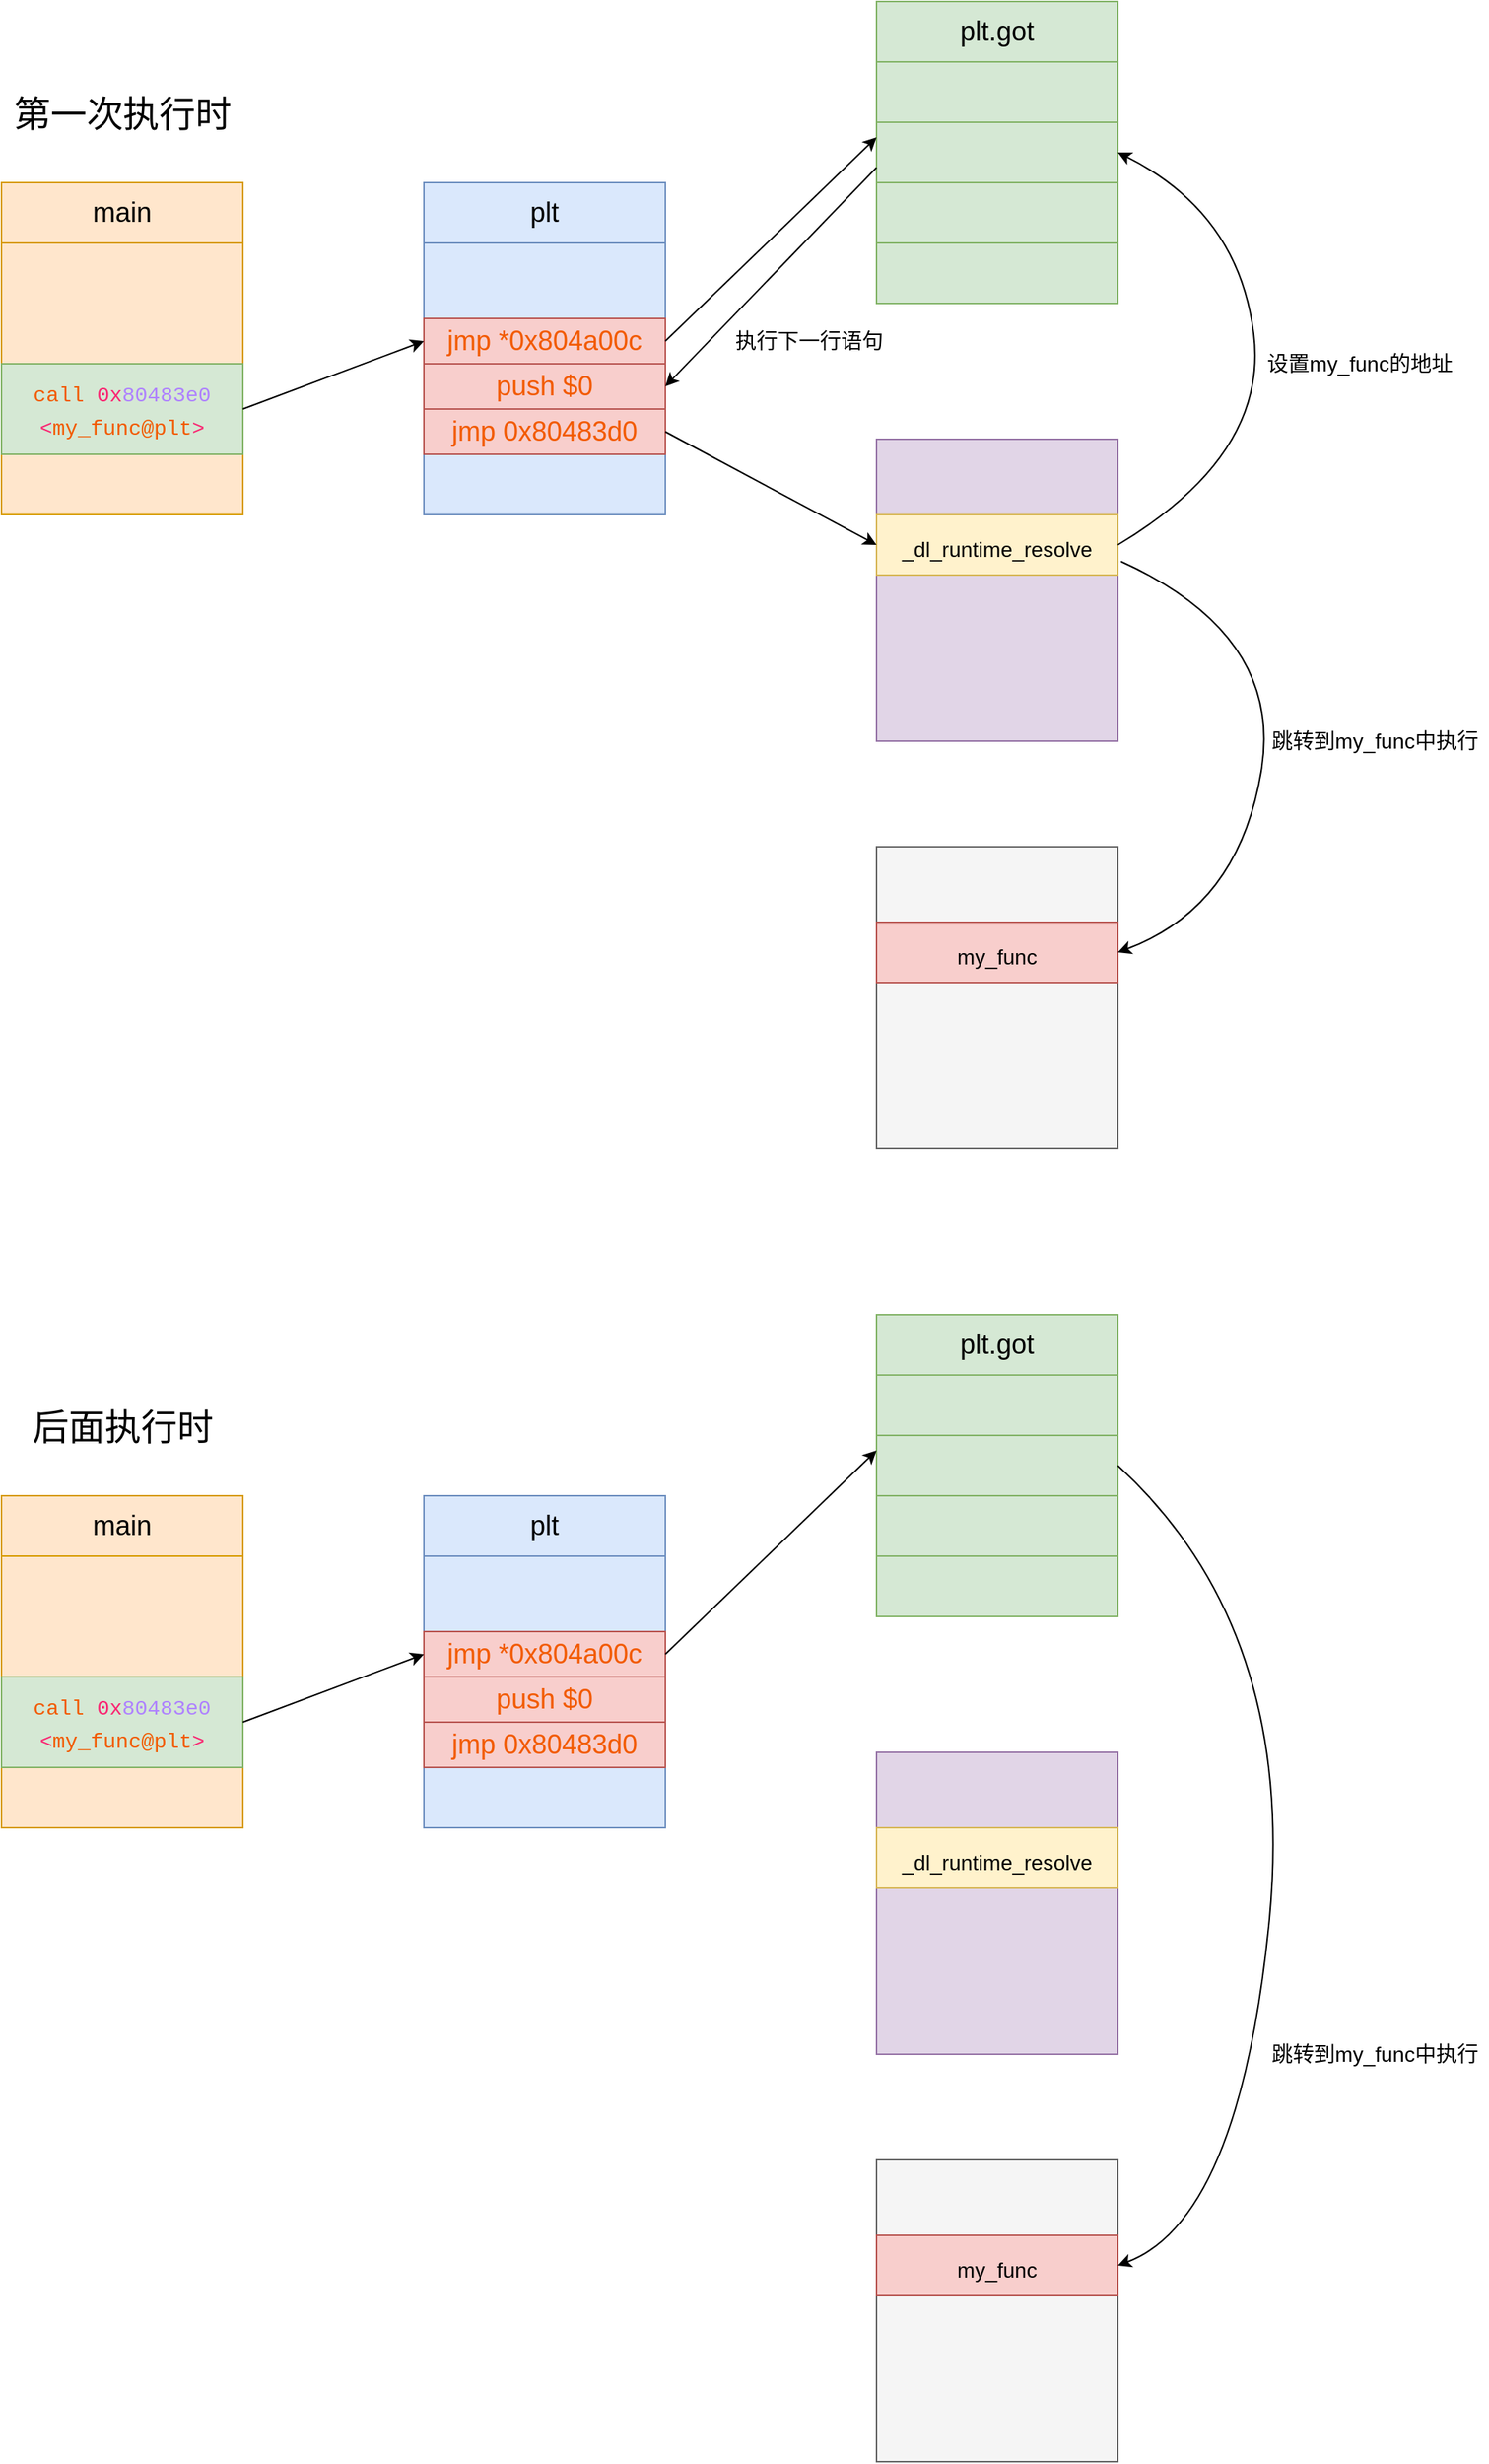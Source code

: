 <mxfile version="16.1.2" type="device"><diagram id="IW2bgOacHLLq8R9BRR_d" name="第 1 页"><mxGraphModel dx="1574" dy="1224" grid="1" gridSize="10" guides="1" tooltips="1" connect="1" arrows="1" fold="1" page="1" pageScale="1" pageWidth="827" pageHeight="1169" math="0" shadow="0"><root><mxCell id="0"/><mxCell id="1" parent="0"/><mxCell id="Z-gmyFbULDbqkhGfd2MY-6" value="" style="rounded=0;whiteSpace=wrap;html=1;fontSize=18;fillColor=#ffe6cc;strokeColor=#d79b00;" vertex="1" parent="1"><mxGeometry y="440" width="160" height="220" as="geometry"/></mxCell><mxCell id="Z-gmyFbULDbqkhGfd2MY-7" value="&lt;span style=&quot;font-family: &amp;#34;consolas&amp;#34; , &amp;#34;courier new&amp;#34; , monospace ; font-size: 14px&quot;&gt;&lt;font color=&quot;#f25a00&quot;&gt;call&amp;nbsp;&lt;/font&gt;&lt;/span&gt;&lt;span style=&quot;font-family: &amp;#34;consolas&amp;#34; , &amp;#34;courier new&amp;#34; , monospace ; font-size: 14px ; color: rgb(249 , 38 , 114)&quot;&gt;0x&lt;/span&gt;&lt;span style=&quot;font-family: &amp;#34;consolas&amp;#34; , &amp;#34;courier new&amp;#34; , monospace ; font-size: 14px&quot;&gt;&lt;font color=&quot;#ae81ff&quot;&gt;80483e0&lt;/font&gt;&lt;span style=&quot;background-color: rgb(255 , 255 , 255)&quot;&gt;&lt;br&gt;&lt;/span&gt;&lt;/span&gt;&lt;span style=&quot;font-family: &amp;#34;consolas&amp;#34; , &amp;#34;courier new&amp;#34; , monospace ; font-size: 14px ; color: rgb(249 , 38 , 114)&quot;&gt;&amp;lt;&lt;/span&gt;&lt;span style=&quot;font-family: &amp;#34;consolas&amp;#34; , &amp;#34;courier new&amp;#34; , monospace ; font-size: 14px ; color: rgb(242 , 90 , 0)&quot;&gt;my_func@plt&lt;/span&gt;&lt;span style=&quot;font-family: &amp;#34;consolas&amp;#34; , &amp;#34;courier new&amp;#34; , monospace ; font-size: 14px ; color: rgb(249 , 38 , 114)&quot;&gt;&amp;gt;&lt;/span&gt;" style="rounded=0;whiteSpace=wrap;html=1;fontSize=18;fillColor=#d5e8d4;strokeColor=#82b366;" vertex="1" parent="1"><mxGeometry y="560" width="160" height="60" as="geometry"/></mxCell><mxCell id="Z-gmyFbULDbqkhGfd2MY-8" value="main" style="rounded=0;whiteSpace=wrap;html=1;fontSize=18;fillColor=#ffe6cc;strokeColor=#d79b00;" vertex="1" parent="1"><mxGeometry y="440" width="160" height="40" as="geometry"/></mxCell><mxCell id="Z-gmyFbULDbqkhGfd2MY-9" value="" style="rounded=0;whiteSpace=wrap;html=1;fontSize=18;fillColor=#dae8fc;strokeColor=#6c8ebf;" vertex="1" parent="1"><mxGeometry x="280" y="440" width="160" height="220" as="geometry"/></mxCell><mxCell id="Z-gmyFbULDbqkhGfd2MY-10" value="plt" style="rounded=0;whiteSpace=wrap;html=1;fontSize=18;fillColor=#dae8fc;strokeColor=#6c8ebf;" vertex="1" parent="1"><mxGeometry x="280" y="440" width="160" height="40" as="geometry"/></mxCell><mxCell id="Z-gmyFbULDbqkhGfd2MY-11" value="plt.got" style="rounded=0;whiteSpace=wrap;html=1;fontSize=18;fillColor=#d5e8d4;strokeColor=#82b366;" vertex="1" parent="1"><mxGeometry x="580" y="320" width="160" height="40" as="geometry"/></mxCell><mxCell id="Z-gmyFbULDbqkhGfd2MY-12" value="&lt;font color=&quot;#f25a00&quot;&gt;jmp 0x80483d0&lt;/font&gt;" style="rounded=0;whiteSpace=wrap;html=1;fontSize=18;fillColor=#f8cecc;strokeColor=#b85450;" vertex="1" parent="1"><mxGeometry x="280" y="590" width="160" height="30" as="geometry"/></mxCell><mxCell id="Z-gmyFbULDbqkhGfd2MY-14" value="&lt;font color=&quot;#f25a00&quot;&gt;jmp *0x804a00c&lt;/font&gt;" style="rounded=0;whiteSpace=wrap;html=1;fontSize=18;fillColor=#f8cecc;strokeColor=#b85450;" vertex="1" parent="1"><mxGeometry x="280" y="530" width="160" height="30" as="geometry"/></mxCell><mxCell id="Z-gmyFbULDbqkhGfd2MY-15" value="&lt;font color=&quot;#f25a00&quot;&gt;push $0&lt;/font&gt;" style="rounded=0;whiteSpace=wrap;html=1;fontSize=18;fillColor=#f8cecc;strokeColor=#b85450;" vertex="1" parent="1"><mxGeometry x="280" y="560" width="160" height="30" as="geometry"/></mxCell><mxCell id="Z-gmyFbULDbqkhGfd2MY-16" value="" style="endArrow=classic;html=1;rounded=0;fontSize=18;exitX=1;exitY=0.5;exitDx=0;exitDy=0;entryX=0;entryY=0.5;entryDx=0;entryDy=0;" edge="1" parent="1" source="Z-gmyFbULDbqkhGfd2MY-7" target="Z-gmyFbULDbqkhGfd2MY-14"><mxGeometry width="50" height="50" relative="1" as="geometry"><mxPoint x="180" y="610" as="sourcePoint"/><mxPoint x="230" y="560" as="targetPoint"/></mxGeometry></mxCell><mxCell id="Z-gmyFbULDbqkhGfd2MY-17" value="" style="rounded=0;whiteSpace=wrap;html=1;fontSize=18;fillColor=#d5e8d4;strokeColor=#82b366;" vertex="1" parent="1"><mxGeometry x="580" y="360" width="160" height="40" as="geometry"/></mxCell><mxCell id="Z-gmyFbULDbqkhGfd2MY-18" value="" style="rounded=0;whiteSpace=wrap;html=1;fontSize=18;fillColor=#d5e8d4;strokeColor=#82b366;" vertex="1" parent="1"><mxGeometry x="580" y="400" width="160" height="40" as="geometry"/></mxCell><mxCell id="Z-gmyFbULDbqkhGfd2MY-19" value="" style="rounded=0;whiteSpace=wrap;html=1;fontSize=18;fillColor=#d5e8d4;strokeColor=#82b366;" vertex="1" parent="1"><mxGeometry x="580" y="440" width="160" height="40" as="geometry"/></mxCell><mxCell id="Z-gmyFbULDbqkhGfd2MY-20" value="" style="rounded=0;whiteSpace=wrap;html=1;fontSize=18;fillColor=#d5e8d4;strokeColor=#82b366;" vertex="1" parent="1"><mxGeometry x="580" y="480" width="160" height="40" as="geometry"/></mxCell><mxCell id="Z-gmyFbULDbqkhGfd2MY-21" value="" style="endArrow=classic;html=1;rounded=0;fontSize=18;exitX=1;exitY=0.5;exitDx=0;exitDy=0;entryX=0;entryY=0.25;entryDx=0;entryDy=0;" edge="1" parent="1" source="Z-gmyFbULDbqkhGfd2MY-14" target="Z-gmyFbULDbqkhGfd2MY-18"><mxGeometry width="50" height="50" relative="1" as="geometry"><mxPoint x="470" y="560" as="sourcePoint"/><mxPoint x="520" y="510" as="targetPoint"/></mxGeometry></mxCell><mxCell id="Z-gmyFbULDbqkhGfd2MY-22" value="" style="endArrow=classic;html=1;rounded=0;fontSize=18;exitX=0;exitY=0.75;exitDx=0;exitDy=0;entryX=1;entryY=0.5;entryDx=0;entryDy=0;" edge="1" parent="1" source="Z-gmyFbULDbqkhGfd2MY-18" target="Z-gmyFbULDbqkhGfd2MY-15"><mxGeometry width="50" height="50" relative="1" as="geometry"><mxPoint x="490" y="720" as="sourcePoint"/><mxPoint x="540" y="670" as="targetPoint"/></mxGeometry></mxCell><mxCell id="Z-gmyFbULDbqkhGfd2MY-23" value="&lt;font style=&quot;font-size: 24px&quot;&gt;第一次执行时&lt;/font&gt;" style="text;html=1;resizable=0;autosize=1;align=center;verticalAlign=middle;points=[];fillColor=none;strokeColor=none;rounded=0;fontSize=18;" vertex="1" parent="1"><mxGeometry y="380" width="160" height="30" as="geometry"/></mxCell><mxCell id="Z-gmyFbULDbqkhGfd2MY-24" value="" style="rounded=0;whiteSpace=wrap;html=1;fontSize=18;fillColor=#e1d5e7;strokeColor=#9673a6;" vertex="1" parent="1"><mxGeometry x="580" y="610" width="160" height="200" as="geometry"/></mxCell><mxCell id="Z-gmyFbULDbqkhGfd2MY-25" value="&lt;font style=&quot;font-size: 14px&quot;&gt;_dl_runtime_resolve&lt;/font&gt;" style="rounded=0;whiteSpace=wrap;html=1;fontSize=24;fillColor=#fff2cc;strokeColor=#d6b656;" vertex="1" parent="1"><mxGeometry x="580" y="660" width="160" height="40" as="geometry"/></mxCell><mxCell id="Z-gmyFbULDbqkhGfd2MY-26" value="" style="endArrow=classic;html=1;rounded=0;fontSize=14;exitX=1;exitY=0.5;exitDx=0;exitDy=0;entryX=0;entryY=0.5;entryDx=0;entryDy=0;" edge="1" parent="1" source="Z-gmyFbULDbqkhGfd2MY-12" target="Z-gmyFbULDbqkhGfd2MY-25"><mxGeometry width="50" height="50" relative="1" as="geometry"><mxPoint x="490" y="650" as="sourcePoint"/><mxPoint x="540" y="600" as="targetPoint"/></mxGeometry></mxCell><mxCell id="Z-gmyFbULDbqkhGfd2MY-27" value="" style="curved=1;endArrow=classic;html=1;rounded=0;fontSize=14;exitX=1;exitY=0.5;exitDx=0;exitDy=0;entryX=1;entryY=0.5;entryDx=0;entryDy=0;" edge="1" parent="1" source="Z-gmyFbULDbqkhGfd2MY-25" target="Z-gmyFbULDbqkhGfd2MY-18"><mxGeometry width="50" height="50" relative="1" as="geometry"><mxPoint x="820" y="680" as="sourcePoint"/><mxPoint x="870" y="630" as="targetPoint"/><Array as="points"><mxPoint x="840" y="620"/><mxPoint x="820" y="460"/></Array></mxGeometry></mxCell><mxCell id="Z-gmyFbULDbqkhGfd2MY-28" value="设置my_func的地址" style="text;html=1;resizable=0;autosize=1;align=center;verticalAlign=middle;points=[];fillColor=none;strokeColor=none;rounded=0;fontSize=14;" vertex="1" parent="1"><mxGeometry x="830" y="550" width="140" height="20" as="geometry"/></mxCell><mxCell id="Z-gmyFbULDbqkhGfd2MY-29" value="" style="rounded=0;whiteSpace=wrap;html=1;fontSize=18;fillColor=#f5f5f5;strokeColor=#666666;fontColor=#333333;" vertex="1" parent="1"><mxGeometry x="580" y="880" width="160" height="200" as="geometry"/></mxCell><mxCell id="Z-gmyFbULDbqkhGfd2MY-30" value="&lt;font style=&quot;font-size: 14px&quot;&gt;my_func&lt;/font&gt;" style="rounded=0;whiteSpace=wrap;html=1;fontSize=24;fillColor=#f8cecc;strokeColor=#b85450;" vertex="1" parent="1"><mxGeometry x="580" y="930" width="160" height="40" as="geometry"/></mxCell><mxCell id="Z-gmyFbULDbqkhGfd2MY-31" value="" style="curved=1;endArrow=classic;html=1;rounded=0;fontSize=14;exitX=1.013;exitY=0.405;exitDx=0;exitDy=0;exitPerimeter=0;entryX=1;entryY=0.5;entryDx=0;entryDy=0;" edge="1" parent="1" source="Z-gmyFbULDbqkhGfd2MY-24" target="Z-gmyFbULDbqkhGfd2MY-30"><mxGeometry width="50" height="50" relative="1" as="geometry"><mxPoint x="820" y="760" as="sourcePoint"/><mxPoint x="870" y="710" as="targetPoint"/><Array as="points"><mxPoint x="850" y="740"/><mxPoint x="820" y="920"/></Array></mxGeometry></mxCell><mxCell id="Z-gmyFbULDbqkhGfd2MY-32" value="跳转到my_func中执行" style="text;html=1;resizable=0;autosize=1;align=center;verticalAlign=middle;points=[];fillColor=none;strokeColor=none;rounded=0;fontSize=14;" vertex="1" parent="1"><mxGeometry x="835" y="800" width="150" height="20" as="geometry"/></mxCell><mxCell id="Z-gmyFbULDbqkhGfd2MY-33" value="执行下一行语句" style="text;html=1;resizable=0;autosize=1;align=center;verticalAlign=middle;points=[];fillColor=none;strokeColor=none;rounded=0;fontSize=14;" vertex="1" parent="1"><mxGeometry x="480" y="535" width="110" height="20" as="geometry"/></mxCell><mxCell id="Z-gmyFbULDbqkhGfd2MY-34" value="" style="rounded=0;whiteSpace=wrap;html=1;fontSize=18;fillColor=#ffe6cc;strokeColor=#d79b00;" vertex="1" parent="1"><mxGeometry y="1310" width="160" height="220" as="geometry"/></mxCell><mxCell id="Z-gmyFbULDbqkhGfd2MY-35" value="&lt;span style=&quot;font-family: &amp;#34;consolas&amp;#34; , &amp;#34;courier new&amp;#34; , monospace ; font-size: 14px&quot;&gt;&lt;font color=&quot;#f25a00&quot;&gt;call&amp;nbsp;&lt;/font&gt;&lt;/span&gt;&lt;span style=&quot;font-family: &amp;#34;consolas&amp;#34; , &amp;#34;courier new&amp;#34; , monospace ; font-size: 14px ; color: rgb(249 , 38 , 114)&quot;&gt;0x&lt;/span&gt;&lt;span style=&quot;font-family: &amp;#34;consolas&amp;#34; , &amp;#34;courier new&amp;#34; , monospace ; font-size: 14px&quot;&gt;&lt;font color=&quot;#ae81ff&quot;&gt;80483e0&lt;/font&gt;&lt;span style=&quot;background-color: rgb(255 , 255 , 255)&quot;&gt;&lt;br&gt;&lt;/span&gt;&lt;/span&gt;&lt;span style=&quot;font-family: &amp;#34;consolas&amp;#34; , &amp;#34;courier new&amp;#34; , monospace ; font-size: 14px ; color: rgb(249 , 38 , 114)&quot;&gt;&amp;lt;&lt;/span&gt;&lt;span style=&quot;font-family: &amp;#34;consolas&amp;#34; , &amp;#34;courier new&amp;#34; , monospace ; font-size: 14px ; color: rgb(242 , 90 , 0)&quot;&gt;my_func@plt&lt;/span&gt;&lt;span style=&quot;font-family: &amp;#34;consolas&amp;#34; , &amp;#34;courier new&amp;#34; , monospace ; font-size: 14px ; color: rgb(249 , 38 , 114)&quot;&gt;&amp;gt;&lt;/span&gt;" style="rounded=0;whiteSpace=wrap;html=1;fontSize=18;fillColor=#d5e8d4;strokeColor=#82b366;" vertex="1" parent="1"><mxGeometry y="1430" width="160" height="60" as="geometry"/></mxCell><mxCell id="Z-gmyFbULDbqkhGfd2MY-36" value="main" style="rounded=0;whiteSpace=wrap;html=1;fontSize=18;fillColor=#ffe6cc;strokeColor=#d79b00;" vertex="1" parent="1"><mxGeometry y="1310" width="160" height="40" as="geometry"/></mxCell><mxCell id="Z-gmyFbULDbqkhGfd2MY-37" value="" style="rounded=0;whiteSpace=wrap;html=1;fontSize=18;fillColor=#dae8fc;strokeColor=#6c8ebf;" vertex="1" parent="1"><mxGeometry x="280" y="1310" width="160" height="220" as="geometry"/></mxCell><mxCell id="Z-gmyFbULDbqkhGfd2MY-38" value="plt" style="rounded=0;whiteSpace=wrap;html=1;fontSize=18;fillColor=#dae8fc;strokeColor=#6c8ebf;" vertex="1" parent="1"><mxGeometry x="280" y="1310" width="160" height="40" as="geometry"/></mxCell><mxCell id="Z-gmyFbULDbqkhGfd2MY-39" value="plt.got" style="rounded=0;whiteSpace=wrap;html=1;fontSize=18;fillColor=#d5e8d4;strokeColor=#82b366;" vertex="1" parent="1"><mxGeometry x="580" y="1190" width="160" height="40" as="geometry"/></mxCell><mxCell id="Z-gmyFbULDbqkhGfd2MY-40" value="&lt;font color=&quot;#f25a00&quot;&gt;jmp 0x80483d0&lt;/font&gt;" style="rounded=0;whiteSpace=wrap;html=1;fontSize=18;fillColor=#f8cecc;strokeColor=#b85450;" vertex="1" parent="1"><mxGeometry x="280" y="1460" width="160" height="30" as="geometry"/></mxCell><mxCell id="Z-gmyFbULDbqkhGfd2MY-41" value="&lt;font color=&quot;#f25a00&quot;&gt;jmp *0x804a00c&lt;/font&gt;" style="rounded=0;whiteSpace=wrap;html=1;fontSize=18;fillColor=#f8cecc;strokeColor=#b85450;" vertex="1" parent="1"><mxGeometry x="280" y="1400" width="160" height="30" as="geometry"/></mxCell><mxCell id="Z-gmyFbULDbqkhGfd2MY-42" value="&lt;font color=&quot;#f25a00&quot;&gt;push $0&lt;/font&gt;" style="rounded=0;whiteSpace=wrap;html=1;fontSize=18;fillColor=#f8cecc;strokeColor=#b85450;" vertex="1" parent="1"><mxGeometry x="280" y="1430" width="160" height="30" as="geometry"/></mxCell><mxCell id="Z-gmyFbULDbqkhGfd2MY-43" value="" style="endArrow=classic;html=1;rounded=0;fontSize=18;exitX=1;exitY=0.5;exitDx=0;exitDy=0;entryX=0;entryY=0.5;entryDx=0;entryDy=0;" edge="1" parent="1" source="Z-gmyFbULDbqkhGfd2MY-35" target="Z-gmyFbULDbqkhGfd2MY-41"><mxGeometry width="50" height="50" relative="1" as="geometry"><mxPoint x="180" y="1480" as="sourcePoint"/><mxPoint x="230" y="1430" as="targetPoint"/></mxGeometry></mxCell><mxCell id="Z-gmyFbULDbqkhGfd2MY-44" value="" style="rounded=0;whiteSpace=wrap;html=1;fontSize=18;fillColor=#d5e8d4;strokeColor=#82b366;" vertex="1" parent="1"><mxGeometry x="580" y="1230" width="160" height="40" as="geometry"/></mxCell><mxCell id="Z-gmyFbULDbqkhGfd2MY-45" value="" style="rounded=0;whiteSpace=wrap;html=1;fontSize=18;fillColor=#d5e8d4;strokeColor=#82b366;" vertex="1" parent="1"><mxGeometry x="580" y="1270" width="160" height="40" as="geometry"/></mxCell><mxCell id="Z-gmyFbULDbqkhGfd2MY-46" value="" style="rounded=0;whiteSpace=wrap;html=1;fontSize=18;fillColor=#d5e8d4;strokeColor=#82b366;" vertex="1" parent="1"><mxGeometry x="580" y="1310" width="160" height="40" as="geometry"/></mxCell><mxCell id="Z-gmyFbULDbqkhGfd2MY-47" value="" style="rounded=0;whiteSpace=wrap;html=1;fontSize=18;fillColor=#d5e8d4;strokeColor=#82b366;" vertex="1" parent="1"><mxGeometry x="580" y="1350" width="160" height="40" as="geometry"/></mxCell><mxCell id="Z-gmyFbULDbqkhGfd2MY-48" value="" style="endArrow=classic;html=1;rounded=0;fontSize=18;exitX=1;exitY=0.5;exitDx=0;exitDy=0;entryX=0;entryY=0.25;entryDx=0;entryDy=0;" edge="1" parent="1" source="Z-gmyFbULDbqkhGfd2MY-41" target="Z-gmyFbULDbqkhGfd2MY-45"><mxGeometry width="50" height="50" relative="1" as="geometry"><mxPoint x="470" y="1430" as="sourcePoint"/><mxPoint x="520" y="1380" as="targetPoint"/></mxGeometry></mxCell><mxCell id="Z-gmyFbULDbqkhGfd2MY-50" value="&lt;font style=&quot;font-size: 24px&quot;&gt;后面执行时&lt;/font&gt;" style="text;html=1;resizable=0;autosize=1;align=center;verticalAlign=middle;points=[];fillColor=none;strokeColor=none;rounded=0;fontSize=18;" vertex="1" parent="1"><mxGeometry x="10" y="1250" width="140" height="30" as="geometry"/></mxCell><mxCell id="Z-gmyFbULDbqkhGfd2MY-51" value="" style="rounded=0;whiteSpace=wrap;html=1;fontSize=18;fillColor=#e1d5e7;strokeColor=#9673a6;" vertex="1" parent="1"><mxGeometry x="580" y="1480" width="160" height="200" as="geometry"/></mxCell><mxCell id="Z-gmyFbULDbqkhGfd2MY-52" value="&lt;font style=&quot;font-size: 14px&quot;&gt;_dl_runtime_resolve&lt;/font&gt;" style="rounded=0;whiteSpace=wrap;html=1;fontSize=24;fillColor=#fff2cc;strokeColor=#d6b656;" vertex="1" parent="1"><mxGeometry x="580" y="1530" width="160" height="40" as="geometry"/></mxCell><mxCell id="Z-gmyFbULDbqkhGfd2MY-56" value="" style="rounded=0;whiteSpace=wrap;html=1;fontSize=18;fillColor=#f5f5f5;strokeColor=#666666;fontColor=#333333;" vertex="1" parent="1"><mxGeometry x="580" y="1750" width="160" height="200" as="geometry"/></mxCell><mxCell id="Z-gmyFbULDbqkhGfd2MY-57" value="&lt;font style=&quot;font-size: 14px&quot;&gt;my_func&lt;/font&gt;" style="rounded=0;whiteSpace=wrap;html=1;fontSize=24;fillColor=#f8cecc;strokeColor=#b85450;" vertex="1" parent="1"><mxGeometry x="580" y="1800" width="160" height="40" as="geometry"/></mxCell><mxCell id="Z-gmyFbULDbqkhGfd2MY-58" value="" style="curved=1;endArrow=classic;html=1;rounded=0;fontSize=14;exitX=1;exitY=0.5;exitDx=0;exitDy=0;entryX=1;entryY=0.5;entryDx=0;entryDy=0;" edge="1" parent="1" source="Z-gmyFbULDbqkhGfd2MY-45" target="Z-gmyFbULDbqkhGfd2MY-57"><mxGeometry width="50" height="50" relative="1" as="geometry"><mxPoint x="820" y="1630" as="sourcePoint"/><mxPoint x="870" y="1580" as="targetPoint"/><Array as="points"><mxPoint x="860" y="1400"/><mxPoint x="820" y="1790"/></Array></mxGeometry></mxCell><mxCell id="Z-gmyFbULDbqkhGfd2MY-59" value="跳转到my_func中执行" style="text;html=1;resizable=0;autosize=1;align=center;verticalAlign=middle;points=[];fillColor=none;strokeColor=none;rounded=0;fontSize=14;" vertex="1" parent="1"><mxGeometry x="835" y="1670" width="150" height="20" as="geometry"/></mxCell></root></mxGraphModel></diagram></mxfile>